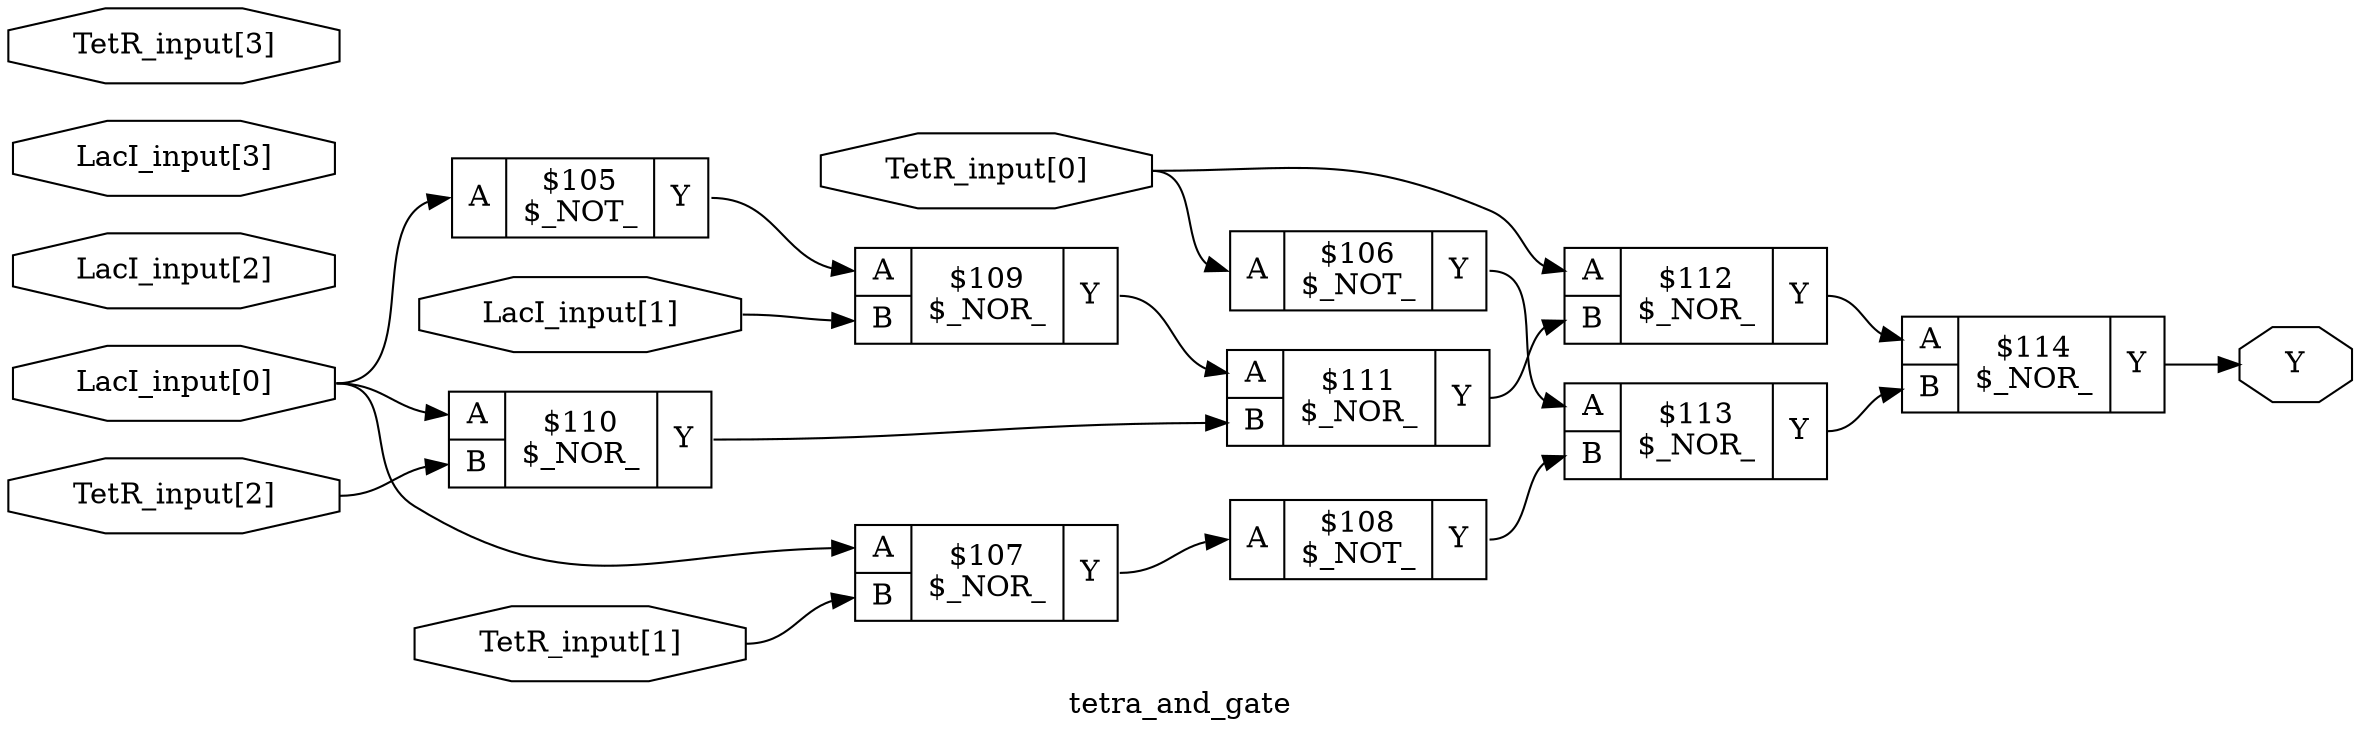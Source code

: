 digraph "tetra_and_gate" {
label="tetra_and_gate";
rankdir="LR";
remincross=true;
n10 [ shape=octagon, label="LacI_input[0]", color="black", fontcolor="black" ];
n11 [ shape=octagon, label="LacI_input[1]", color="black", fontcolor="black" ];
n12 [ shape=octagon, label="LacI_input[2]", color="black", fontcolor="black" ];
n13 [ shape=octagon, label="LacI_input[3]", color="black", fontcolor="black" ];
n14 [ shape=octagon, label="TetR_input[0]", color="black", fontcolor="black" ];
n15 [ shape=octagon, label="TetR_input[1]", color="black", fontcolor="black" ];
n16 [ shape=octagon, label="TetR_input[2]", color="black", fontcolor="black" ];
n17 [ shape=octagon, label="TetR_input[3]", color="black", fontcolor="black" ];
n18 [ shape=octagon, label="Y", color="black", fontcolor="black" ];
c20 [ shape=record, label="{{<p19> A}|$105\n$_NOT_|{<p18> Y}}",  ];
c21 [ shape=record, label="{{<p19> A}|$106\n$_NOT_|{<p18> Y}}",  ];
c23 [ shape=record, label="{{<p19> A|<p22> B}|$107\n$_NOR_|{<p18> Y}}",  ];
c24 [ shape=record, label="{{<p19> A}|$108\n$_NOT_|{<p18> Y}}",  ];
c25 [ shape=record, label="{{<p19> A|<p22> B}|$109\n$_NOR_|{<p18> Y}}",  ];
c26 [ shape=record, label="{{<p19> A|<p22> B}|$110\n$_NOR_|{<p18> Y}}",  ];
c27 [ shape=record, label="{{<p19> A|<p22> B}|$111\n$_NOR_|{<p18> Y}}",  ];
c28 [ shape=record, label="{{<p19> A|<p22> B}|$112\n$_NOR_|{<p18> Y}}",  ];
c29 [ shape=record, label="{{<p19> A|<p22> B}|$113\n$_NOR_|{<p18> Y}}",  ];
c30 [ shape=record, label="{{<p19> A|<p22> B}|$114\n$_NOR_|{<p18> Y}}",  ];
c24:p18:e -> c29:p22:w [color="black", fontcolor="black", label=""];
n10:e -> c20:p19:w [color="black", fontcolor="black", label=""];
n10:e -> c23:p19:w [color="black", fontcolor="black", label=""];
n10:e -> c26:p19:w [color="black", fontcolor="black", label=""];
n11:e -> c25:p22:w [color="black", fontcolor="black", label=""];
n14:e -> c21:p19:w [color="black", fontcolor="black", label=""];
n14:e -> c28:p19:w [color="black", fontcolor="black", label=""];
n15:e -> c23:p22:w [color="black", fontcolor="black", label=""];
n16:e -> c26:p22:w [color="black", fontcolor="black", label=""];
c30:p18:e -> n18:w [color="black", fontcolor="black", label=""];
c25:p18:e -> c27:p19:w [color="black", fontcolor="black", label=""];
c26:p18:e -> c27:p22:w [color="black", fontcolor="black", label=""];
c27:p18:e -> c28:p22:w [color="black", fontcolor="black", label=""];
c28:p18:e -> c30:p19:w [color="black", fontcolor="black", label=""];
c29:p18:e -> c30:p22:w [color="black", fontcolor="black", label=""];
c20:p18:e -> c25:p19:w [color="black", fontcolor="black", label=""];
c21:p18:e -> c29:p19:w [color="black", fontcolor="black", label=""];
c23:p18:e -> c24:p19:w [color="black", fontcolor="black", label=""];
}
